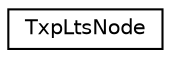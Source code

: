 digraph "Graphical Class Hierarchy"
{
  edge [fontname="Helvetica",fontsize="10",labelfontname="Helvetica",labelfontsize="10"];
  node [fontname="Helvetica",fontsize="10",shape=record];
  rankdir="LR";
  Node0 [label="TxpLtsNode",height=0.2,width=0.4,color="black", fillcolor="white", style="filled",URL="$structkaldi_1_1TxpLtsNode.html",tooltip="Structure for terminal and non-terminal nodes. "];
}
